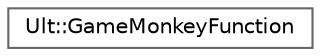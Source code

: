 digraph "Graphical Class Hierarchy"
{
 // LATEX_PDF_SIZE
  bgcolor="transparent";
  edge [fontname=Helvetica,fontsize=10,labelfontname=Helvetica,labelfontsize=10];
  node [fontname=Helvetica,fontsize=10,shape=box,height=0.2,width=0.4];
  rankdir="LR";
  Node0 [id="Node000000",label="Ult::GameMonkeyFunction",height=0.2,width=0.4,color="grey40", fillcolor="white", style="filled",URL="$class_ult_1_1_game_monkey_function.html",tooltip=" "];
}
